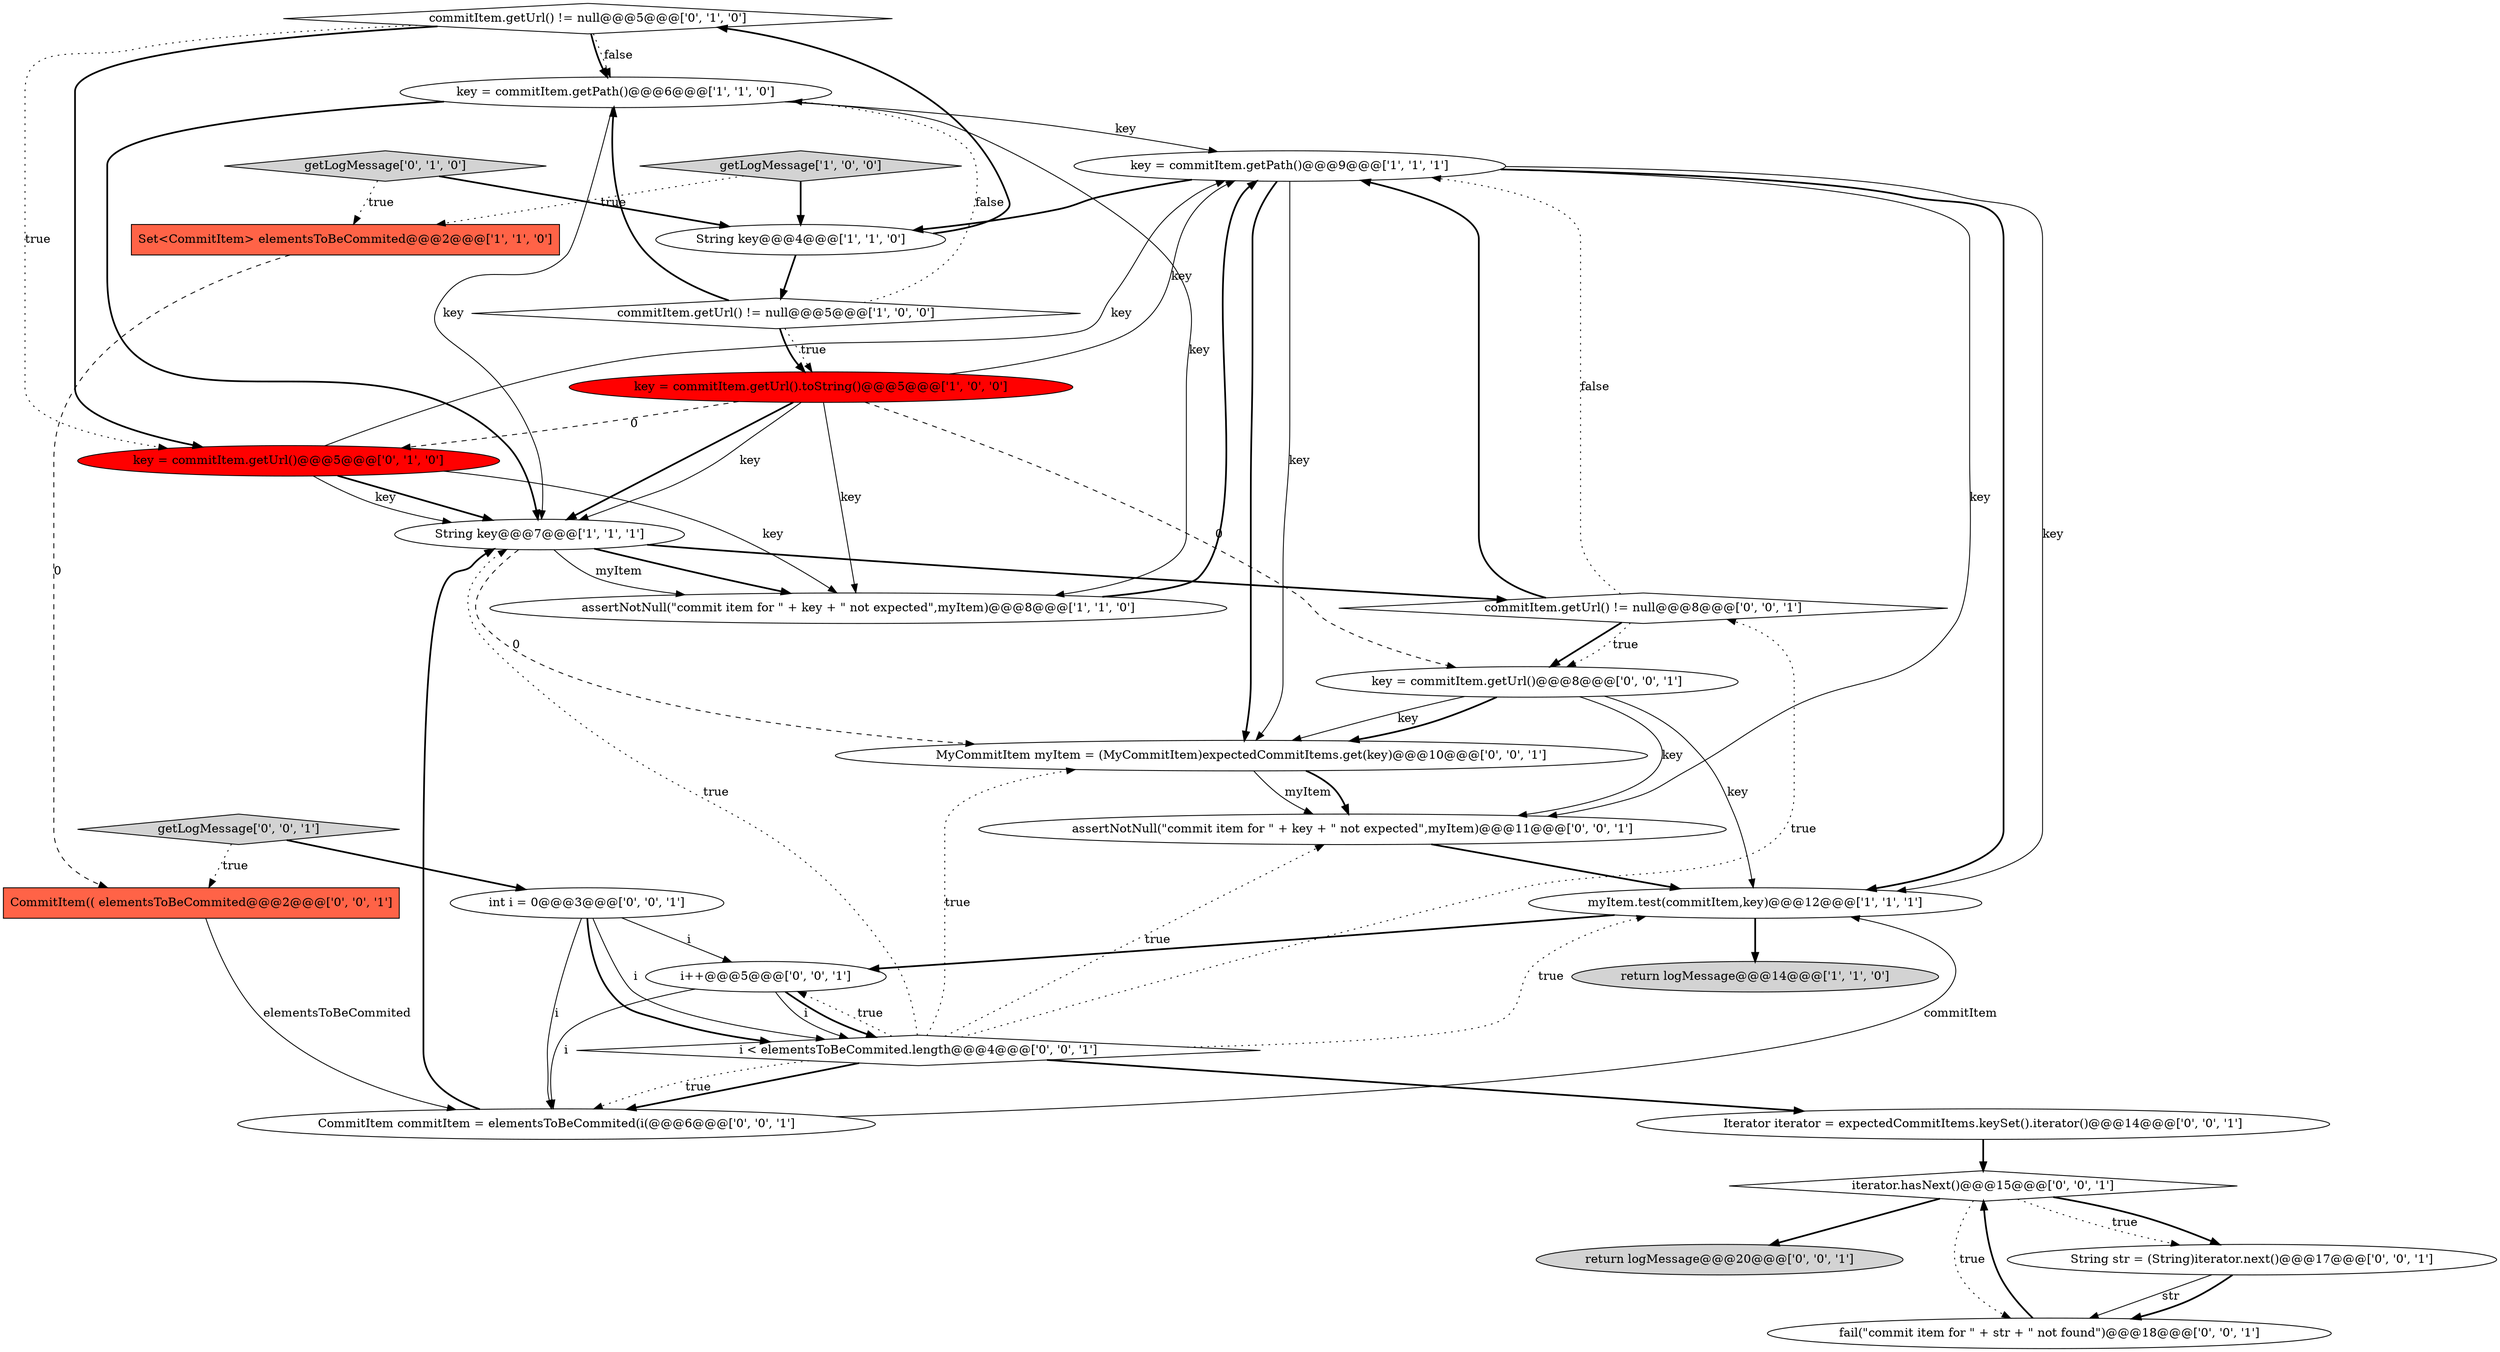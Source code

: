 digraph {
12 [style = filled, label = "commitItem.getUrl() != null@@@5@@@['0', '1', '0']", fillcolor = white, shape = diamond image = "AAA0AAABBB2BBB"];
4 [style = filled, label = "key = commitItem.getPath()@@@9@@@['1', '1', '1']", fillcolor = white, shape = ellipse image = "AAA0AAABBB1BBB"];
5 [style = filled, label = "getLogMessage['1', '0', '0']", fillcolor = lightgray, shape = diamond image = "AAA0AAABBB1BBB"];
14 [style = filled, label = "commitItem.getUrl() != null@@@8@@@['0', '0', '1']", fillcolor = white, shape = diamond image = "AAA0AAABBB3BBB"];
21 [style = filled, label = "int i = 0@@@3@@@['0', '0', '1']", fillcolor = white, shape = ellipse image = "AAA0AAABBB3BBB"];
10 [style = filled, label = "String key@@@7@@@['1', '1', '1']", fillcolor = white, shape = ellipse image = "AAA0AAABBB1BBB"];
27 [style = filled, label = "i++@@@5@@@['0', '0', '1']", fillcolor = white, shape = ellipse image = "AAA0AAABBB3BBB"];
2 [style = filled, label = "key = commitItem.getPath()@@@6@@@['1', '1', '0']", fillcolor = white, shape = ellipse image = "AAA0AAABBB1BBB"];
1 [style = filled, label = "Set<CommitItem> elementsToBeCommited@@@2@@@['1', '1', '0']", fillcolor = tomato, shape = box image = "AAA0AAABBB1BBB"];
17 [style = filled, label = "iterator.hasNext()@@@15@@@['0', '0', '1']", fillcolor = white, shape = diamond image = "AAA0AAABBB3BBB"];
23 [style = filled, label = "i < elementsToBeCommited.length@@@4@@@['0', '0', '1']", fillcolor = white, shape = diamond image = "AAA0AAABBB3BBB"];
11 [style = filled, label = "getLogMessage['0', '1', '0']", fillcolor = lightgray, shape = diamond image = "AAA0AAABBB2BBB"];
22 [style = filled, label = "Iterator iterator = expectedCommitItems.keySet().iterator()@@@14@@@['0', '0', '1']", fillcolor = white, shape = ellipse image = "AAA0AAABBB3BBB"];
0 [style = filled, label = "return logMessage@@@14@@@['1', '1', '0']", fillcolor = lightgray, shape = ellipse image = "AAA0AAABBB1BBB"];
18 [style = filled, label = "return logMessage@@@20@@@['0', '0', '1']", fillcolor = lightgray, shape = ellipse image = "AAA0AAABBB3BBB"];
8 [style = filled, label = "key = commitItem.getUrl().toString()@@@5@@@['1', '0', '0']", fillcolor = red, shape = ellipse image = "AAA1AAABBB1BBB"];
7 [style = filled, label = "String key@@@4@@@['1', '1', '0']", fillcolor = white, shape = ellipse image = "AAA0AAABBB1BBB"];
20 [style = filled, label = "getLogMessage['0', '0', '1']", fillcolor = lightgray, shape = diamond image = "AAA0AAABBB3BBB"];
25 [style = filled, label = "key = commitItem.getUrl()@@@8@@@['0', '0', '1']", fillcolor = white, shape = ellipse image = "AAA0AAABBB3BBB"];
15 [style = filled, label = "MyCommitItem myItem = (MyCommitItem)expectedCommitItems.get(key)@@@10@@@['0', '0', '1']", fillcolor = white, shape = ellipse image = "AAA0AAABBB3BBB"];
6 [style = filled, label = "commitItem.getUrl() != null@@@5@@@['1', '0', '0']", fillcolor = white, shape = diamond image = "AAA0AAABBB1BBB"];
13 [style = filled, label = "key = commitItem.getUrl()@@@5@@@['0', '1', '0']", fillcolor = red, shape = ellipse image = "AAA1AAABBB2BBB"];
9 [style = filled, label = "assertNotNull(\"commit item for \" + key + \" not expected\",myItem)@@@8@@@['1', '1', '0']", fillcolor = white, shape = ellipse image = "AAA0AAABBB1BBB"];
26 [style = filled, label = "CommitItem commitItem = elementsToBeCommited(i(@@@6@@@['0', '0', '1']", fillcolor = white, shape = ellipse image = "AAA0AAABBB3BBB"];
19 [style = filled, label = "assertNotNull(\"commit item for \" + key + \" not expected\",myItem)@@@11@@@['0', '0', '1']", fillcolor = white, shape = ellipse image = "AAA0AAABBB3BBB"];
16 [style = filled, label = "fail(\"commit item for \" + str + \" not found\")@@@18@@@['0', '0', '1']", fillcolor = white, shape = ellipse image = "AAA0AAABBB3BBB"];
3 [style = filled, label = "myItem.test(commitItem,key)@@@12@@@['1', '1', '1']", fillcolor = white, shape = ellipse image = "AAA0AAABBB1BBB"];
24 [style = filled, label = "CommitItem(( elementsToBeCommited@@@2@@@['0', '0', '1']", fillcolor = tomato, shape = box image = "AAA0AAABBB3BBB"];
28 [style = filled, label = "String str = (String)iterator.next()@@@17@@@['0', '0', '1']", fillcolor = white, shape = ellipse image = "AAA0AAABBB3BBB"];
10->15 [style = dashed, label="0"];
13->10 [style = bold, label=""];
8->10 [style = bold, label=""];
4->3 [style = bold, label=""];
14->25 [style = bold, label=""];
2->10 [style = solid, label="key"];
15->19 [style = solid, label="myItem"];
20->24 [style = dotted, label="true"];
26->10 [style = bold, label=""];
7->12 [style = bold, label=""];
10->14 [style = bold, label=""];
12->2 [style = dotted, label="false"];
10->9 [style = solid, label="myItem"];
25->19 [style = solid, label="key"];
11->1 [style = dotted, label="true"];
4->19 [style = solid, label="key"];
9->4 [style = bold, label=""];
5->1 [style = dotted, label="true"];
6->2 [style = dotted, label="false"];
4->15 [style = bold, label=""];
23->26 [style = bold, label=""];
2->4 [style = solid, label="key"];
28->16 [style = solid, label="str"];
16->17 [style = bold, label=""];
23->19 [style = dotted, label="true"];
13->9 [style = solid, label="key"];
15->19 [style = bold, label=""];
2->10 [style = bold, label=""];
2->9 [style = solid, label="key"];
28->16 [style = bold, label=""];
4->15 [style = solid, label="key"];
4->3 [style = solid, label="key"];
4->7 [style = bold, label=""];
3->0 [style = bold, label=""];
3->27 [style = bold, label=""];
8->13 [style = dashed, label="0"];
6->2 [style = bold, label=""];
20->21 [style = bold, label=""];
17->16 [style = dotted, label="true"];
8->4 [style = solid, label="key"];
8->9 [style = solid, label="key"];
12->13 [style = bold, label=""];
13->4 [style = solid, label="key"];
23->14 [style = dotted, label="true"];
12->2 [style = bold, label=""];
17->28 [style = bold, label=""];
12->13 [style = dotted, label="true"];
23->26 [style = dotted, label="true"];
23->22 [style = bold, label=""];
23->10 [style = dotted, label="true"];
24->26 [style = solid, label="elementsToBeCommited"];
21->27 [style = solid, label="i"];
27->23 [style = solid, label="i"];
26->3 [style = solid, label="commitItem"];
21->26 [style = solid, label="i"];
6->8 [style = dotted, label="true"];
1->24 [style = dashed, label="0"];
17->18 [style = bold, label=""];
7->6 [style = bold, label=""];
6->8 [style = bold, label=""];
23->27 [style = dotted, label="true"];
14->25 [style = dotted, label="true"];
23->3 [style = dotted, label="true"];
17->28 [style = dotted, label="true"];
25->15 [style = bold, label=""];
22->17 [style = bold, label=""];
13->10 [style = solid, label="key"];
5->7 [style = bold, label=""];
25->3 [style = solid, label="key"];
23->15 [style = dotted, label="true"];
27->23 [style = bold, label=""];
10->9 [style = bold, label=""];
8->25 [style = dashed, label="0"];
25->15 [style = solid, label="key"];
8->10 [style = solid, label="key"];
14->4 [style = dotted, label="false"];
19->3 [style = bold, label=""];
21->23 [style = solid, label="i"];
27->26 [style = solid, label="i"];
11->7 [style = bold, label=""];
14->4 [style = bold, label=""];
21->23 [style = bold, label=""];
}

